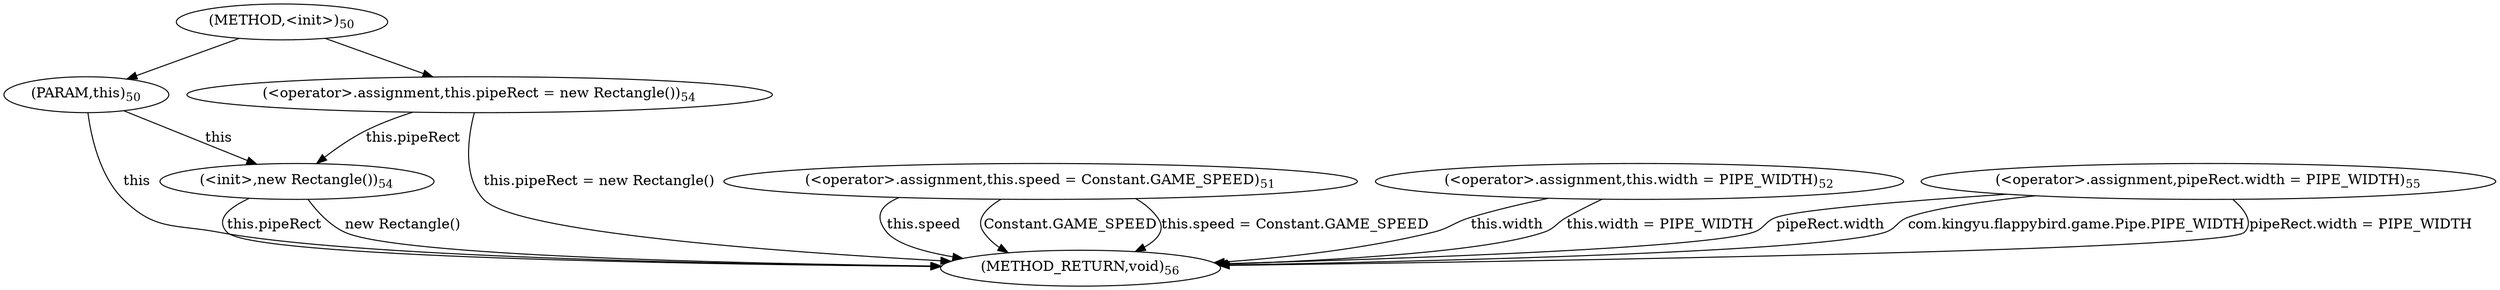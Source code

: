 digraph "&lt;init&gt;" {  
"88" [label = <(METHOD,&lt;init&gt;)<SUB>50</SUB>> ]
"122" [label = <(METHOD_RETURN,void)<SUB>56</SUB>> ]
"21" [label = <(PARAM,this)<SUB>50</SUB>> ]
"90" [label = <(&lt;operator&gt;.assignment,this.speed = Constant.GAME_SPEED)<SUB>51</SUB>> ]
"96" [label = <(&lt;operator&gt;.assignment,this.width = PIPE_WIDTH)<SUB>52</SUB>> ]
"102" [label = <(&lt;operator&gt;.assignment,this.pipeRect = new Rectangle())<SUB>54</SUB>> ]
"107" [label = <(&lt;init&gt;,new Rectangle())<SUB>54</SUB>> ]
"111" [label = <(&lt;operator&gt;.assignment,pipeRect.width = PIPE_WIDTH)<SUB>55</SUB>> ]
"90" [label = <(&lt;operator&gt;.assignment,this.speed = Constant.GAME_SPEED)<SUB>51</SUB>> ]
"90" [label = <(&lt;operator&gt;.assignment,this.speed = Constant.GAME_SPEED)<SUB>51</SUB>> ]
"96" [label = <(&lt;operator&gt;.assignment,this.width = PIPE_WIDTH)<SUB>52</SUB>> ]
"96" [label = <(&lt;operator&gt;.assignment,this.width = PIPE_WIDTH)<SUB>52</SUB>> ]
"102" [label = <(&lt;operator&gt;.assignment,this.pipeRect = new Rectangle())<SUB>54</SUB>> ]
"102" [label = <(&lt;operator&gt;.assignment,this.pipeRect = new Rectangle())<SUB>54</SUB>> ]
"107" [label = <(&lt;init&gt;,new Rectangle())<SUB>54</SUB>> ]
"111" [label = <(&lt;operator&gt;.assignment,pipeRect.width = PIPE_WIDTH)<SUB>55</SUB>> ]
"111" [label = <(&lt;operator&gt;.assignment,pipeRect.width = PIPE_WIDTH)<SUB>55</SUB>> ]
  "21" -> "122"  [ label = "this"] 
  "90" -> "122"  [ label = "this.speed"] 
  "90" -> "122"  [ label = "Constant.GAME_SPEED"] 
  "90" -> "122"  [ label = "this.speed = Constant.GAME_SPEED"] 
  "96" -> "122"  [ label = "this.width"] 
  "96" -> "122"  [ label = "this.width = PIPE_WIDTH"] 
  "102" -> "122"  [ label = "this.pipeRect = new Rectangle()"] 
  "107" -> "122"  [ label = "this.pipeRect"] 
  "107" -> "122"  [ label = "new Rectangle()"] 
  "111" -> "122"  [ label = "pipeRect.width"] 
  "111" -> "122"  [ label = "com.kingyu.flappybird.game.Pipe.PIPE_WIDTH"] 
  "111" -> "122"  [ label = "pipeRect.width = PIPE_WIDTH"] 
  "88" -> "21" 
  "88" -> "102" 
  "21" -> "107"  [ label = "this"] 
  "102" -> "107"  [ label = "this.pipeRect"] 
}
